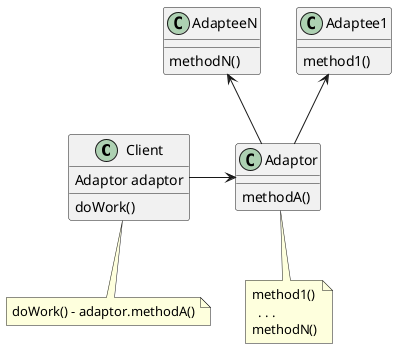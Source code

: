 @startuml


class Client{
Adaptor adaptor
doWork()
}
note bottom: doWork() - adaptor.methodA()


class Adaptor{
methodA()
}
note bottom of Adaptor
  method1()
    . . .
  methodN()
end note


class Adaptee1{
method1()
}

class AdapteeN{
methodN()
}

Adaptor -up-> Adaptee1
Adaptor -up-> AdapteeN
Client -> Adaptor


@enduml